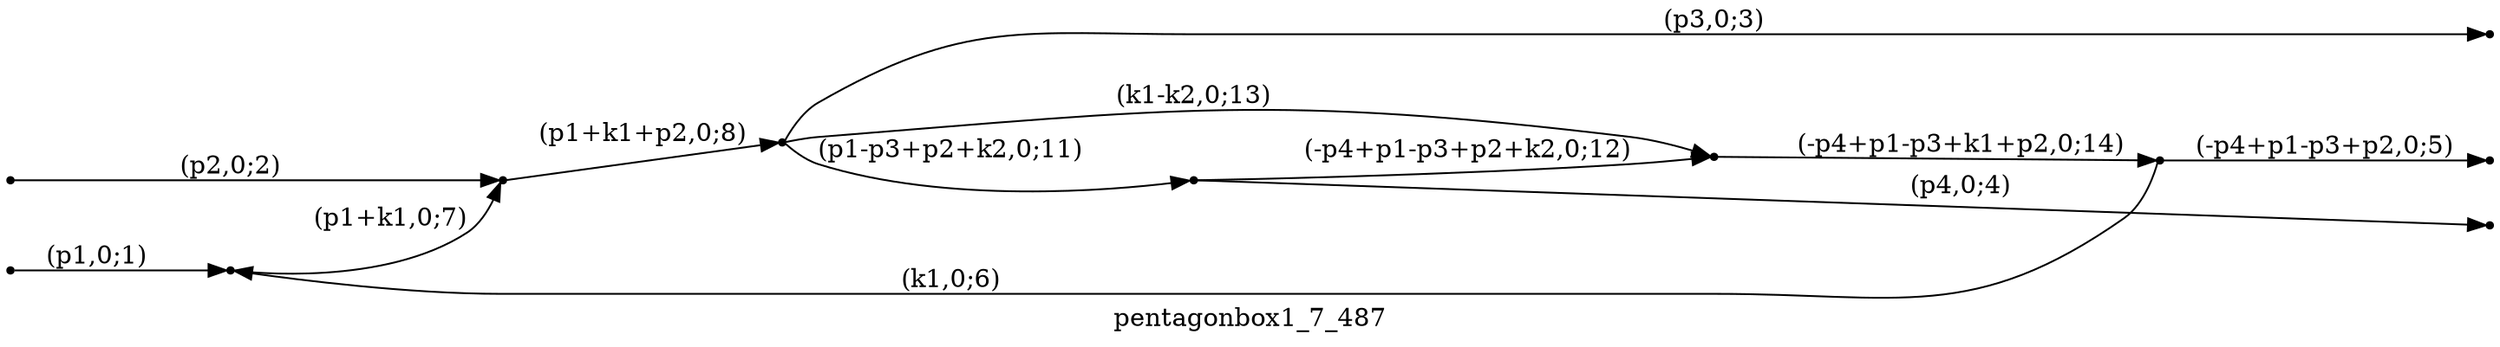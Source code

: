 digraph pentagonbox1_7_487 {
  label="pentagonbox1_7_487";
  rankdir="LR";
  subgraph edges {
    -1 -> 2 [label="(p1,0;1)"];
    -2 -> 3 [label="(p2,0;2)"];
    5 -> -3 [label="(p3,0;3)"];
    1 -> -4 [label="(p4,0;4)"];
    6 -> -5 [label="(-p4+p1-p3+p2,0;5)"];
    6 -> 2 [label="(k1,0;6)"];
    2 -> 3 [label="(p1+k1,0;7)"];
    3 -> 5 [label="(p1+k1+p2,0;8)"];
    5 -> 1 [label="(p1-p3+p2+k2,0;11)"];
    1 -> 4 [label="(-p4+p1-p3+p2+k2,0;12)"];
    5 -> 4 [label="(k1-k2,0;13)"];
    4 -> 6 [label="(-p4+p1-p3+k1+p2,0;14)"];
  }
  subgraph incoming { rank="source"; -1; -2; }
  subgraph outgoing { rank="sink"; -3; -4; -5; }
-5 [shape=point];
-4 [shape=point];
-3 [shape=point];
-2 [shape=point];
-1 [shape=point];
1 [shape=point];
2 [shape=point];
3 [shape=point];
4 [shape=point];
5 [shape=point];
6 [shape=point];
}


